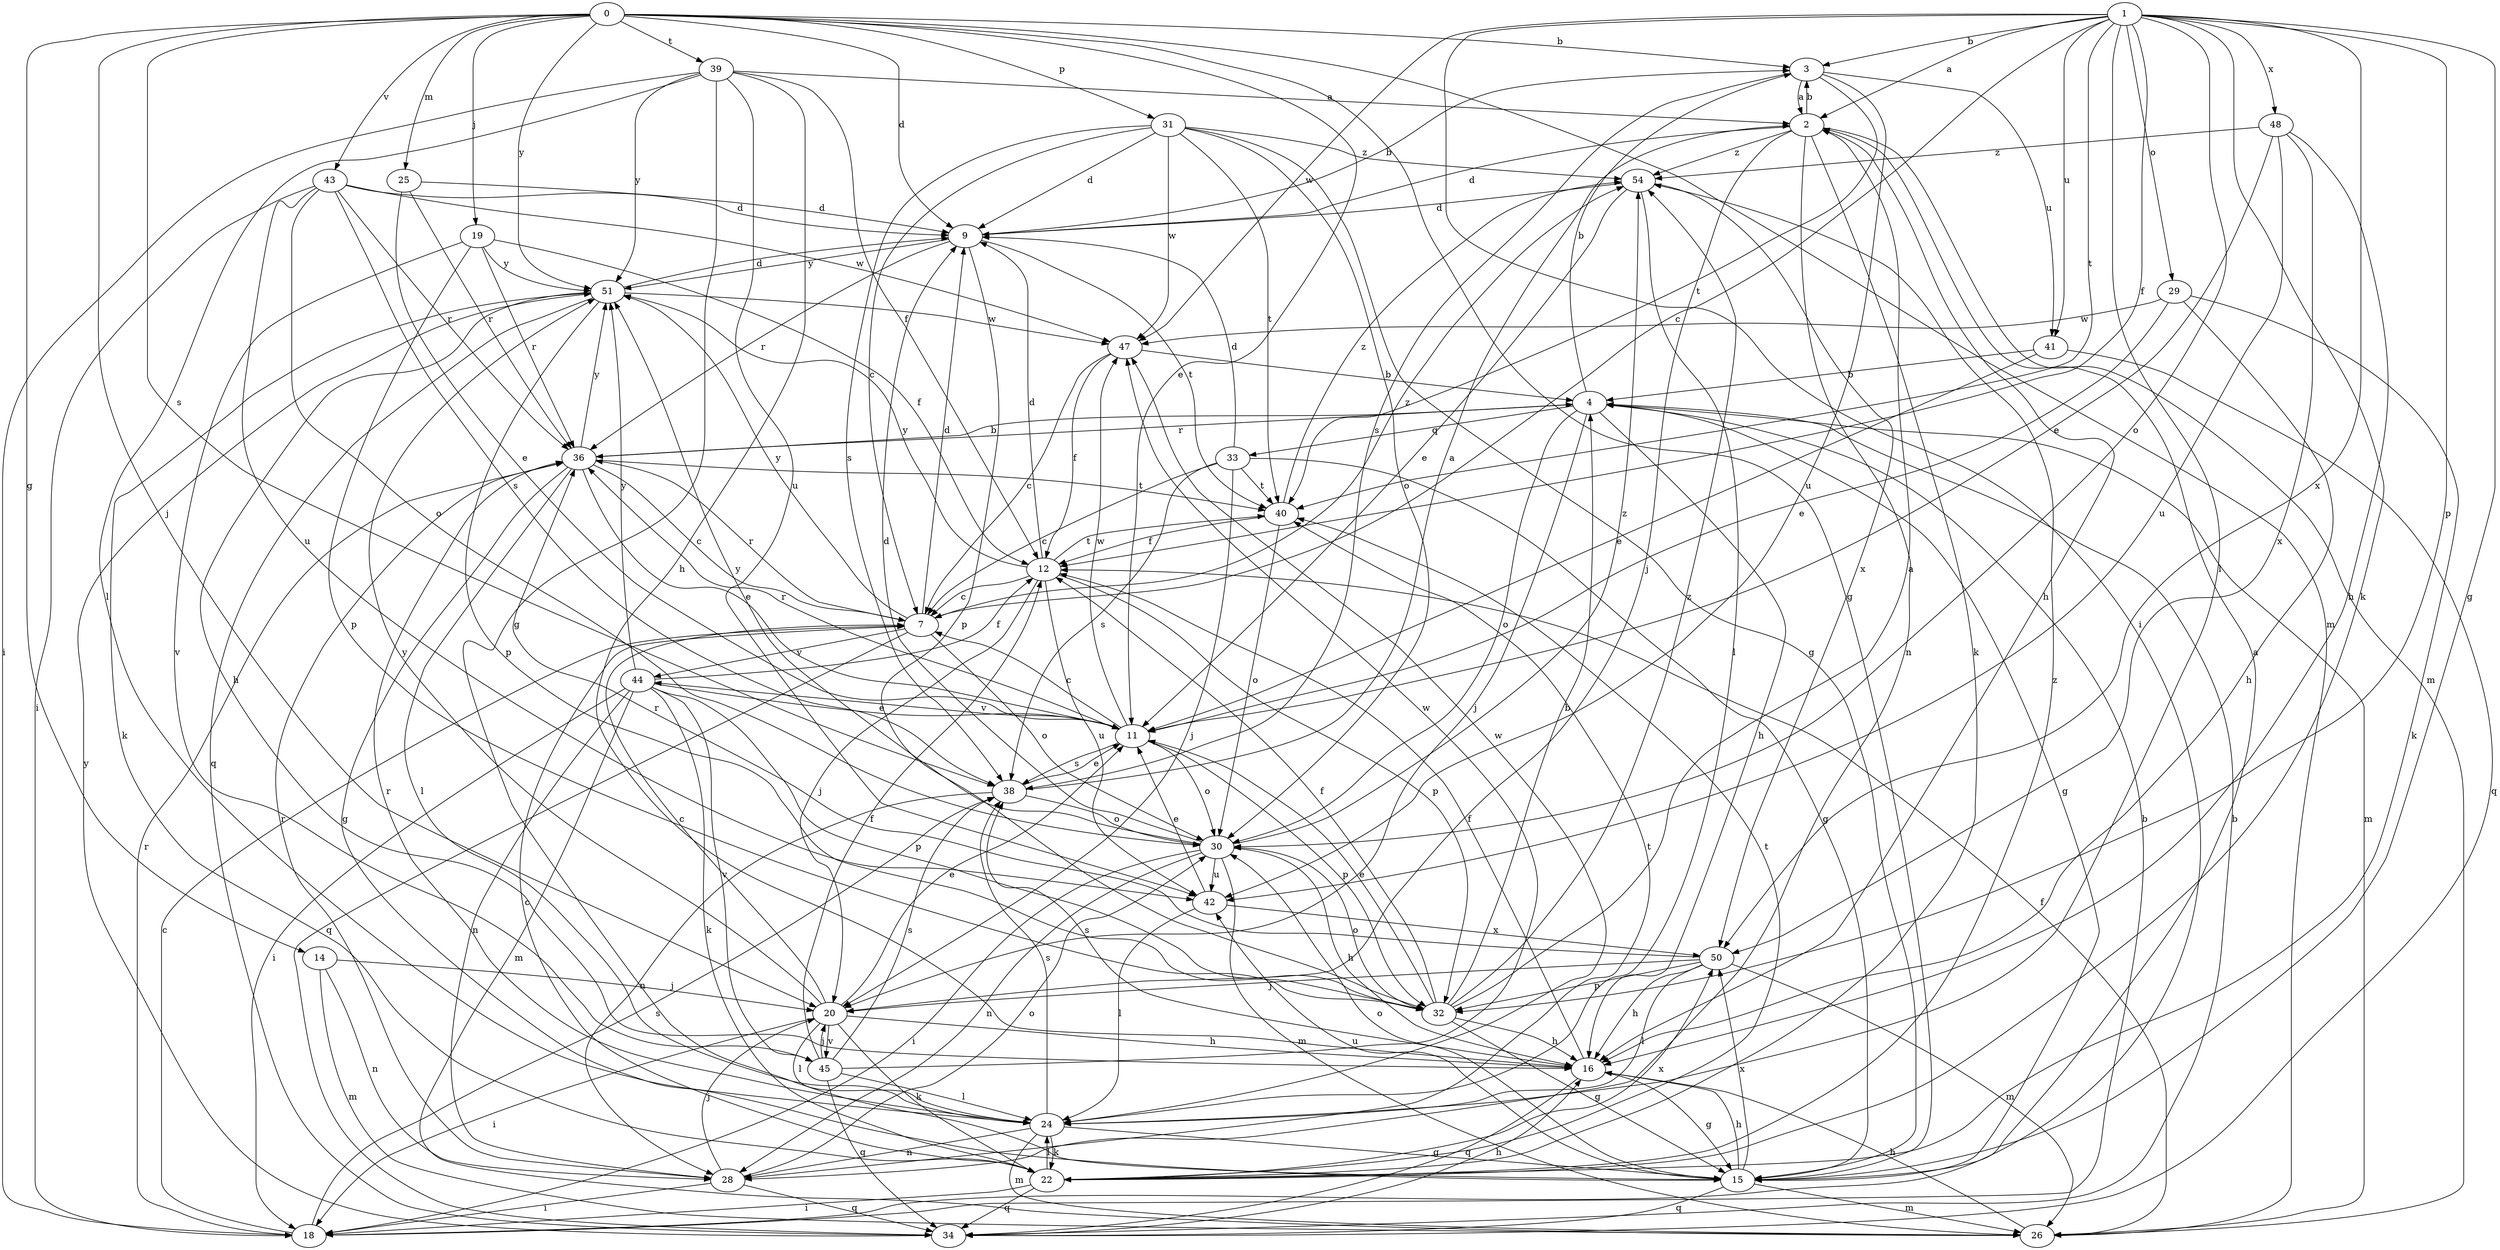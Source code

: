 strict digraph  {
0;
1;
2;
3;
4;
7;
9;
11;
12;
14;
15;
16;
18;
19;
20;
22;
24;
25;
26;
28;
29;
30;
31;
32;
33;
34;
36;
38;
39;
40;
41;
42;
43;
44;
45;
47;
48;
50;
51;
54;
0 -> 3  [label=b];
0 -> 9  [label=d];
0 -> 11  [label=e];
0 -> 14  [label=g];
0 -> 15  [label=g];
0 -> 19  [label=j];
0 -> 20  [label=j];
0 -> 25  [label=m];
0 -> 26  [label=m];
0 -> 31  [label=p];
0 -> 38  [label=s];
0 -> 39  [label=t];
0 -> 43  [label=v];
0 -> 51  [label=y];
1 -> 2  [label=a];
1 -> 3  [label=b];
1 -> 7  [label=c];
1 -> 12  [label=f];
1 -> 15  [label=g];
1 -> 18  [label=i];
1 -> 22  [label=k];
1 -> 24  [label=l];
1 -> 29  [label=o];
1 -> 30  [label=o];
1 -> 32  [label=p];
1 -> 40  [label=t];
1 -> 41  [label=u];
1 -> 47  [label=w];
1 -> 48  [label=x];
1 -> 50  [label=x];
2 -> 3  [label=b];
2 -> 9  [label=d];
2 -> 16  [label=h];
2 -> 20  [label=j];
2 -> 22  [label=k];
2 -> 26  [label=m];
2 -> 28  [label=n];
2 -> 54  [label=z];
3 -> 2  [label=a];
3 -> 38  [label=s];
3 -> 40  [label=t];
3 -> 41  [label=u];
3 -> 42  [label=u];
4 -> 3  [label=b];
4 -> 15  [label=g];
4 -> 16  [label=h];
4 -> 20  [label=j];
4 -> 26  [label=m];
4 -> 30  [label=o];
4 -> 33  [label=q];
4 -> 36  [label=r];
7 -> 9  [label=d];
7 -> 30  [label=o];
7 -> 34  [label=q];
7 -> 36  [label=r];
7 -> 44  [label=v];
7 -> 51  [label=y];
7 -> 54  [label=z];
9 -> 3  [label=b];
9 -> 32  [label=p];
9 -> 36  [label=r];
9 -> 40  [label=t];
9 -> 51  [label=y];
11 -> 7  [label=c];
11 -> 30  [label=o];
11 -> 32  [label=p];
11 -> 36  [label=r];
11 -> 38  [label=s];
11 -> 44  [label=v];
11 -> 47  [label=w];
12 -> 7  [label=c];
12 -> 9  [label=d];
12 -> 20  [label=j];
12 -> 32  [label=p];
12 -> 40  [label=t];
12 -> 42  [label=u];
12 -> 51  [label=y];
14 -> 20  [label=j];
14 -> 26  [label=m];
14 -> 28  [label=n];
15 -> 2  [label=a];
15 -> 16  [label=h];
15 -> 26  [label=m];
15 -> 30  [label=o];
15 -> 34  [label=q];
15 -> 42  [label=u];
15 -> 50  [label=x];
16 -> 12  [label=f];
16 -> 15  [label=g];
16 -> 34  [label=q];
16 -> 38  [label=s];
18 -> 4  [label=b];
18 -> 7  [label=c];
18 -> 36  [label=r];
18 -> 38  [label=s];
19 -> 12  [label=f];
19 -> 32  [label=p];
19 -> 36  [label=r];
19 -> 45  [label=v];
19 -> 51  [label=y];
20 -> 7  [label=c];
20 -> 11  [label=e];
20 -> 16  [label=h];
20 -> 18  [label=i];
20 -> 22  [label=k];
20 -> 24  [label=l];
20 -> 45  [label=v];
20 -> 51  [label=y];
22 -> 7  [label=c];
22 -> 18  [label=i];
22 -> 24  [label=l];
22 -> 34  [label=q];
22 -> 40  [label=t];
22 -> 50  [label=x];
22 -> 54  [label=z];
24 -> 15  [label=g];
24 -> 22  [label=k];
24 -> 26  [label=m];
24 -> 28  [label=n];
24 -> 36  [label=r];
24 -> 38  [label=s];
24 -> 47  [label=w];
25 -> 9  [label=d];
25 -> 11  [label=e];
25 -> 36  [label=r];
26 -> 12  [label=f];
26 -> 16  [label=h];
28 -> 18  [label=i];
28 -> 20  [label=j];
28 -> 30  [label=o];
28 -> 34  [label=q];
28 -> 36  [label=r];
28 -> 40  [label=t];
29 -> 11  [label=e];
29 -> 16  [label=h];
29 -> 22  [label=k];
29 -> 47  [label=w];
30 -> 9  [label=d];
30 -> 16  [label=h];
30 -> 18  [label=i];
30 -> 26  [label=m];
30 -> 28  [label=n];
30 -> 42  [label=u];
30 -> 51  [label=y];
30 -> 54  [label=z];
31 -> 7  [label=c];
31 -> 9  [label=d];
31 -> 15  [label=g];
31 -> 30  [label=o];
31 -> 38  [label=s];
31 -> 40  [label=t];
31 -> 47  [label=w];
31 -> 54  [label=z];
32 -> 2  [label=a];
32 -> 4  [label=b];
32 -> 11  [label=e];
32 -> 12  [label=f];
32 -> 15  [label=g];
32 -> 16  [label=h];
32 -> 30  [label=o];
32 -> 54  [label=z];
33 -> 7  [label=c];
33 -> 9  [label=d];
33 -> 15  [label=g];
33 -> 20  [label=j];
33 -> 38  [label=s];
33 -> 40  [label=t];
34 -> 4  [label=b];
34 -> 16  [label=h];
34 -> 51  [label=y];
36 -> 4  [label=b];
36 -> 7  [label=c];
36 -> 11  [label=e];
36 -> 15  [label=g];
36 -> 24  [label=l];
36 -> 40  [label=t];
36 -> 51  [label=y];
38 -> 2  [label=a];
38 -> 11  [label=e];
38 -> 28  [label=n];
38 -> 30  [label=o];
39 -> 2  [label=a];
39 -> 12  [label=f];
39 -> 15  [label=g];
39 -> 16  [label=h];
39 -> 18  [label=i];
39 -> 24  [label=l];
39 -> 42  [label=u];
39 -> 51  [label=y];
40 -> 12  [label=f];
40 -> 30  [label=o];
40 -> 54  [label=z];
41 -> 4  [label=b];
41 -> 11  [label=e];
41 -> 34  [label=q];
42 -> 11  [label=e];
42 -> 24  [label=l];
42 -> 50  [label=x];
43 -> 9  [label=d];
43 -> 18  [label=i];
43 -> 30  [label=o];
43 -> 36  [label=r];
43 -> 38  [label=s];
43 -> 42  [label=u];
43 -> 47  [label=w];
44 -> 11  [label=e];
44 -> 12  [label=f];
44 -> 18  [label=i];
44 -> 22  [label=k];
44 -> 26  [label=m];
44 -> 28  [label=n];
44 -> 32  [label=p];
44 -> 45  [label=v];
44 -> 51  [label=y];
45 -> 12  [label=f];
45 -> 20  [label=j];
45 -> 24  [label=l];
45 -> 34  [label=q];
45 -> 38  [label=s];
45 -> 47  [label=w];
47 -> 4  [label=b];
47 -> 7  [label=c];
47 -> 12  [label=f];
48 -> 11  [label=e];
48 -> 16  [label=h];
48 -> 42  [label=u];
48 -> 50  [label=x];
48 -> 54  [label=z];
50 -> 16  [label=h];
50 -> 20  [label=j];
50 -> 24  [label=l];
50 -> 26  [label=m];
50 -> 32  [label=p];
50 -> 36  [label=r];
51 -> 9  [label=d];
51 -> 16  [label=h];
51 -> 22  [label=k];
51 -> 32  [label=p];
51 -> 34  [label=q];
51 -> 47  [label=w];
54 -> 9  [label=d];
54 -> 11  [label=e];
54 -> 24  [label=l];
54 -> 50  [label=x];
}
